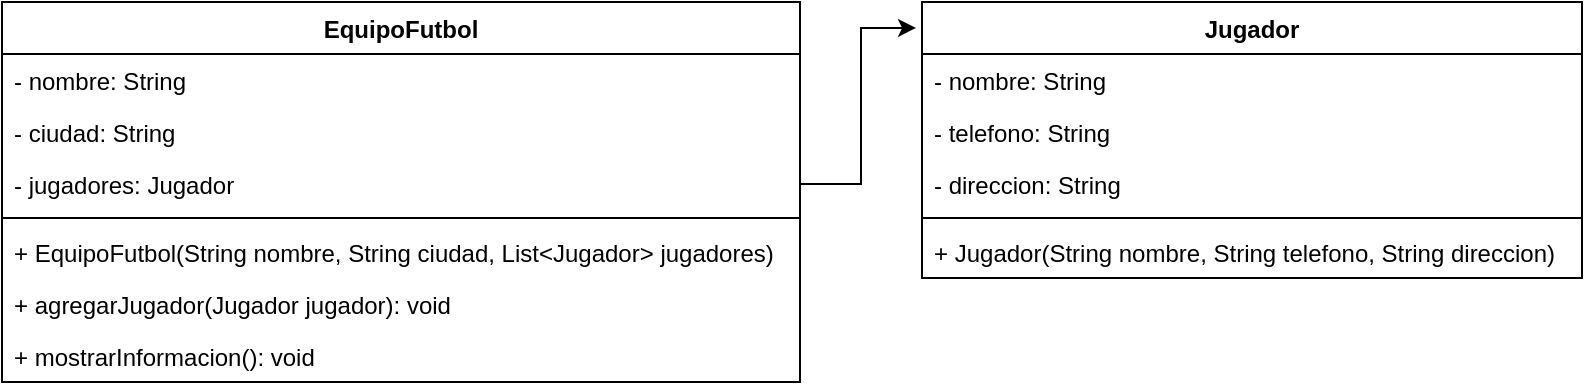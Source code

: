 <mxfile version="21.3.6" type="device">
  <diagram id="C5RBs43oDa-KdzZeNtuy" name="Page-1">
    <mxGraphModel dx="874" dy="532" grid="1" gridSize="10" guides="1" tooltips="1" connect="1" arrows="1" fold="1" page="1" pageScale="1" pageWidth="827" pageHeight="1169" math="0" shadow="0">
      <root>
        <mxCell id="WIyWlLk6GJQsqaUBKTNV-0" />
        <mxCell id="WIyWlLk6GJQsqaUBKTNV-1" parent="WIyWlLk6GJQsqaUBKTNV-0" />
        <mxCell id="tba04dcC740ANhFnjEAJ-0" value="EquipoFutbol" style="swimlane;fontStyle=1;align=center;verticalAlign=top;childLayout=stackLayout;horizontal=1;startSize=26;horizontalStack=0;resizeParent=1;resizeParentMax=0;resizeLast=0;collapsible=1;marginBottom=0;whiteSpace=wrap;html=1;" vertex="1" parent="WIyWlLk6GJQsqaUBKTNV-1">
          <mxGeometry x="20" y="80" width="399" height="190" as="geometry" />
        </mxCell>
        <mxCell id="tba04dcC740ANhFnjEAJ-1" value="- nombre: String" style="text;strokeColor=none;fillColor=none;align=left;verticalAlign=top;spacingLeft=4;spacingRight=4;overflow=hidden;rotatable=0;points=[[0,0.5],[1,0.5]];portConstraint=eastwest;whiteSpace=wrap;html=1;" vertex="1" parent="tba04dcC740ANhFnjEAJ-0">
          <mxGeometry y="26" width="399" height="26" as="geometry" />
        </mxCell>
        <mxCell id="tba04dcC740ANhFnjEAJ-4" value="- ciudad: String" style="text;strokeColor=none;fillColor=none;align=left;verticalAlign=top;spacingLeft=4;spacingRight=4;overflow=hidden;rotatable=0;points=[[0,0.5],[1,0.5]];portConstraint=eastwest;whiteSpace=wrap;html=1;" vertex="1" parent="tba04dcC740ANhFnjEAJ-0">
          <mxGeometry y="52" width="399" height="26" as="geometry" />
        </mxCell>
        <mxCell id="tba04dcC740ANhFnjEAJ-9" value="- jugadores: Jugador" style="text;strokeColor=none;fillColor=none;align=left;verticalAlign=top;spacingLeft=4;spacingRight=4;overflow=hidden;rotatable=0;points=[[0,0.5],[1,0.5]];portConstraint=eastwest;whiteSpace=wrap;html=1;" vertex="1" parent="tba04dcC740ANhFnjEAJ-0">
          <mxGeometry y="78" width="399" height="26" as="geometry" />
        </mxCell>
        <mxCell id="tba04dcC740ANhFnjEAJ-2" value="" style="line;strokeWidth=1;fillColor=none;align=left;verticalAlign=middle;spacingTop=-1;spacingLeft=3;spacingRight=3;rotatable=0;labelPosition=right;points=[];portConstraint=eastwest;strokeColor=inherit;" vertex="1" parent="tba04dcC740ANhFnjEAJ-0">
          <mxGeometry y="104" width="399" height="8" as="geometry" />
        </mxCell>
        <mxCell id="tba04dcC740ANhFnjEAJ-15" value="+ EquipoFutbol(String nombre, String ciudad, List&amp;lt;Jugador&amp;gt; jugadores)" style="text;strokeColor=none;fillColor=none;align=left;verticalAlign=top;spacingLeft=4;spacingRight=4;overflow=hidden;rotatable=0;points=[[0,0.5],[1,0.5]];portConstraint=eastwest;whiteSpace=wrap;html=1;" vertex="1" parent="tba04dcC740ANhFnjEAJ-0">
          <mxGeometry y="112" width="399" height="26" as="geometry" />
        </mxCell>
        <mxCell id="tba04dcC740ANhFnjEAJ-3" value="+ agregarJugador(Jugador jugador): void" style="text;strokeColor=none;fillColor=none;align=left;verticalAlign=top;spacingLeft=4;spacingRight=4;overflow=hidden;rotatable=0;points=[[0,0.5],[1,0.5]];portConstraint=eastwest;whiteSpace=wrap;html=1;" vertex="1" parent="tba04dcC740ANhFnjEAJ-0">
          <mxGeometry y="138" width="399" height="26" as="geometry" />
        </mxCell>
        <mxCell id="tba04dcC740ANhFnjEAJ-14" value="+ mostrarInformacion(): void" style="text;strokeColor=none;fillColor=none;align=left;verticalAlign=top;spacingLeft=4;spacingRight=4;overflow=hidden;rotatable=0;points=[[0,0.5],[1,0.5]];portConstraint=eastwest;whiteSpace=wrap;html=1;" vertex="1" parent="tba04dcC740ANhFnjEAJ-0">
          <mxGeometry y="164" width="399" height="26" as="geometry" />
        </mxCell>
        <mxCell id="tba04dcC740ANhFnjEAJ-5" value="Jugador" style="swimlane;fontStyle=1;align=center;verticalAlign=top;childLayout=stackLayout;horizontal=1;startSize=26;horizontalStack=0;resizeParent=1;resizeParentMax=0;resizeLast=0;collapsible=1;marginBottom=0;whiteSpace=wrap;html=1;" vertex="1" parent="WIyWlLk6GJQsqaUBKTNV-1">
          <mxGeometry x="480" y="80" width="330" height="138" as="geometry" />
        </mxCell>
        <mxCell id="tba04dcC740ANhFnjEAJ-6" value="- nombre: String" style="text;strokeColor=none;fillColor=none;align=left;verticalAlign=top;spacingLeft=4;spacingRight=4;overflow=hidden;rotatable=0;points=[[0,0.5],[1,0.5]];portConstraint=eastwest;whiteSpace=wrap;html=1;" vertex="1" parent="tba04dcC740ANhFnjEAJ-5">
          <mxGeometry y="26" width="330" height="26" as="geometry" />
        </mxCell>
        <mxCell id="tba04dcC740ANhFnjEAJ-12" value="- telefono: String" style="text;strokeColor=none;fillColor=none;align=left;verticalAlign=top;spacingLeft=4;spacingRight=4;overflow=hidden;rotatable=0;points=[[0,0.5],[1,0.5]];portConstraint=eastwest;whiteSpace=wrap;html=1;" vertex="1" parent="tba04dcC740ANhFnjEAJ-5">
          <mxGeometry y="52" width="330" height="26" as="geometry" />
        </mxCell>
        <mxCell id="tba04dcC740ANhFnjEAJ-13" value="- direccion: String" style="text;strokeColor=none;fillColor=none;align=left;verticalAlign=top;spacingLeft=4;spacingRight=4;overflow=hidden;rotatable=0;points=[[0,0.5],[1,0.5]];portConstraint=eastwest;whiteSpace=wrap;html=1;" vertex="1" parent="tba04dcC740ANhFnjEAJ-5">
          <mxGeometry y="78" width="330" height="26" as="geometry" />
        </mxCell>
        <mxCell id="tba04dcC740ANhFnjEAJ-7" value="" style="line;strokeWidth=1;fillColor=none;align=left;verticalAlign=middle;spacingTop=-1;spacingLeft=3;spacingRight=3;rotatable=0;labelPosition=right;points=[];portConstraint=eastwest;strokeColor=inherit;" vertex="1" parent="tba04dcC740ANhFnjEAJ-5">
          <mxGeometry y="104" width="330" height="8" as="geometry" />
        </mxCell>
        <mxCell id="tba04dcC740ANhFnjEAJ-31" value="+ Jugador(String nombre, String telefono, String direccion)" style="text;strokeColor=none;fillColor=none;align=left;verticalAlign=top;spacingLeft=4;spacingRight=4;overflow=hidden;rotatable=0;points=[[0,0.5],[1,0.5]];portConstraint=eastwest;whiteSpace=wrap;html=1;" vertex="1" parent="tba04dcC740ANhFnjEAJ-5">
          <mxGeometry y="112" width="330" height="26" as="geometry" />
        </mxCell>
        <mxCell id="tba04dcC740ANhFnjEAJ-32" style="edgeStyle=orthogonalEdgeStyle;rounded=0;orthogonalLoop=1;jettySize=auto;html=1;exitX=1;exitY=0.5;exitDx=0;exitDy=0;entryX=-0.009;entryY=0.094;entryDx=0;entryDy=0;entryPerimeter=0;" edge="1" parent="WIyWlLk6GJQsqaUBKTNV-1" source="tba04dcC740ANhFnjEAJ-9" target="tba04dcC740ANhFnjEAJ-5">
          <mxGeometry relative="1" as="geometry" />
        </mxCell>
      </root>
    </mxGraphModel>
  </diagram>
</mxfile>
